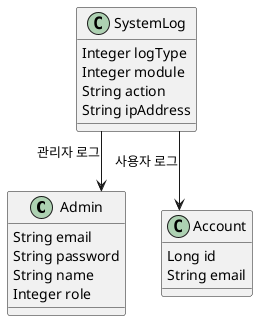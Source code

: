 @startuml
skinparam classAttributeIconSize 0
skinparam linetype ortho

class Admin {
  String email
  String password
  String name
  Integer role
}

class SystemLog {
  Integer logType
  Integer module
  String action
  String ipAddress
}

class Account {
  Long id
  String email
}

SystemLog --> Admin : 관리자 로그
SystemLog --> Account : 사용자 로그

@enduml
